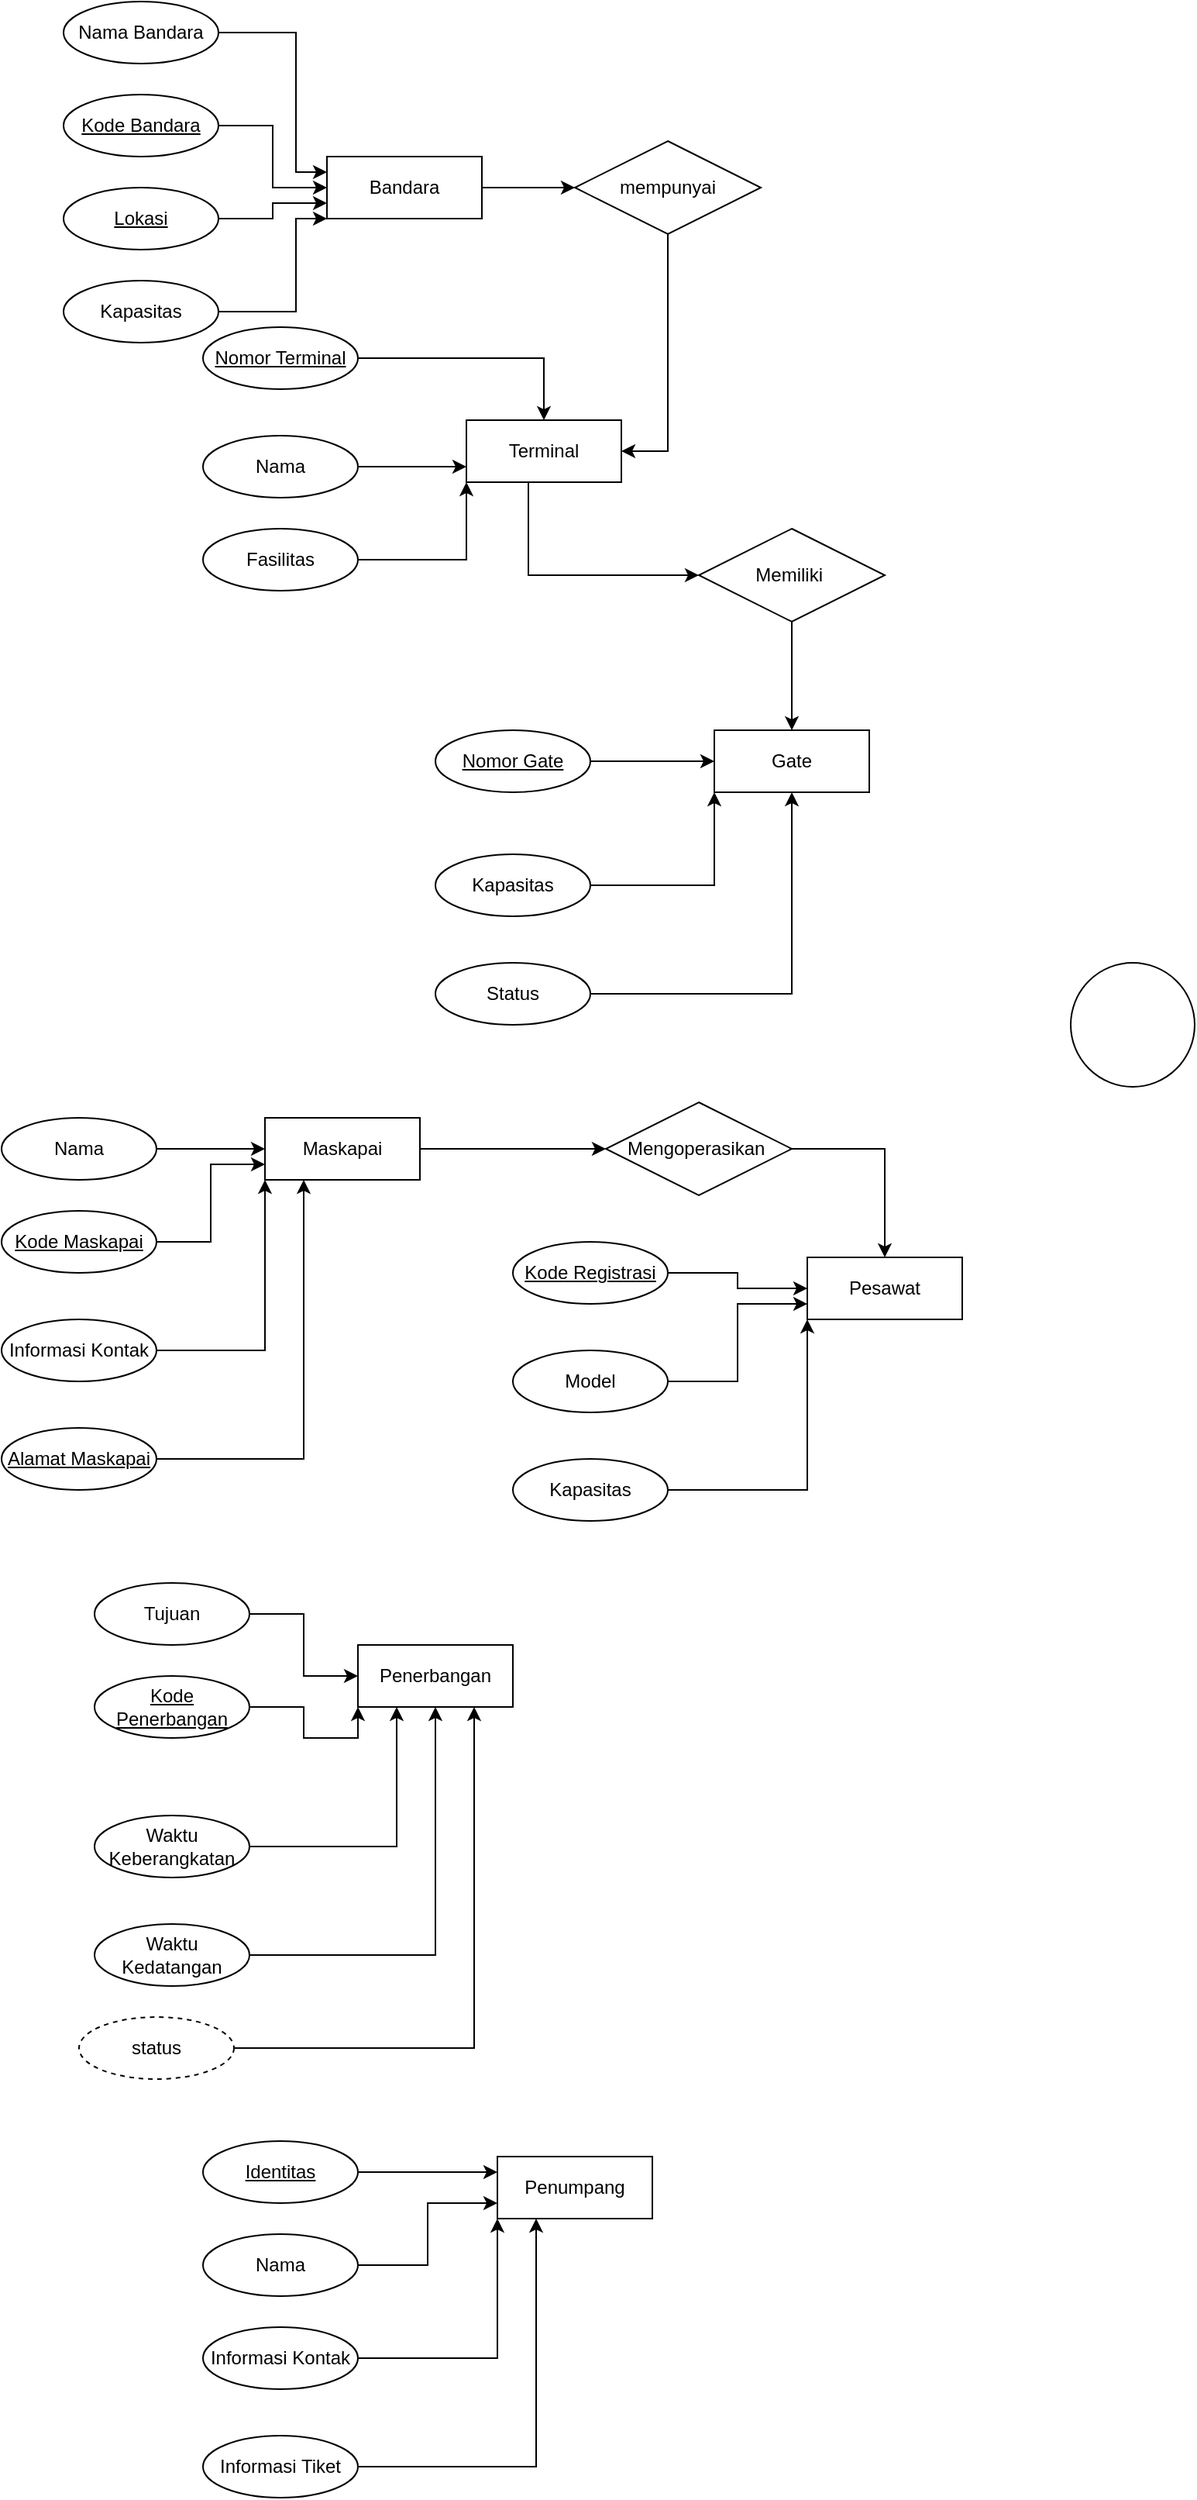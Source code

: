 <mxfile>
    <diagram name="Page-1" id="B5AQAjge1w7QCGfjIwys">
        <mxGraphModel dx="1682" dy="475" grid="1" gridSize="10" guides="1" tooltips="1" connect="1" arrows="1" fold="1" page="1" pageScale="1" pageWidth="850" pageHeight="1100" math="0" shadow="0">
            <root>
                <mxCell id="0"/>
                <mxCell id="1" parent="0"/>
                <mxCell id="uJ_pFnw2jap9G_m96pyp-73" value="" style="group" parent="1" vertex="1" connectable="0">
                    <mxGeometry x="20" y="20" width="270" height="220" as="geometry"/>
                </mxCell>
                <mxCell id="uJ_pFnw2jap9G_m96pyp-1" value="Bandara" style="whiteSpace=wrap;html=1;align=center;" parent="uJ_pFnw2jap9G_m96pyp-73" vertex="1">
                    <mxGeometry x="170" y="100" width="100" height="40" as="geometry"/>
                </mxCell>
                <mxCell id="uJ_pFnw2jap9G_m96pyp-9" style="edgeStyle=orthogonalEdgeStyle;rounded=0;orthogonalLoop=1;jettySize=auto;html=1;entryX=0;entryY=0.5;entryDx=0;entryDy=0;" parent="uJ_pFnw2jap9G_m96pyp-73" source="uJ_pFnw2jap9G_m96pyp-8" target="uJ_pFnw2jap9G_m96pyp-1" edge="1">
                    <mxGeometry relative="1" as="geometry"/>
                </mxCell>
                <mxCell id="uJ_pFnw2jap9G_m96pyp-8" value="Kode Bandara" style="ellipse;whiteSpace=wrap;html=1;align=center;fontStyle=4;" parent="uJ_pFnw2jap9G_m96pyp-73" vertex="1">
                    <mxGeometry y="60" width="100" height="40" as="geometry"/>
                </mxCell>
                <mxCell id="uJ_pFnw2jap9G_m96pyp-14" style="edgeStyle=orthogonalEdgeStyle;rounded=0;orthogonalLoop=1;jettySize=auto;html=1;entryX=0;entryY=0.75;entryDx=0;entryDy=0;" parent="uJ_pFnw2jap9G_m96pyp-73" source="uJ_pFnw2jap9G_m96pyp-13" target="uJ_pFnw2jap9G_m96pyp-1" edge="1">
                    <mxGeometry relative="1" as="geometry"/>
                </mxCell>
                <mxCell id="uJ_pFnw2jap9G_m96pyp-13" value="&lt;u&gt;Lokasi&lt;/u&gt;" style="ellipse;whiteSpace=wrap;html=1;align=center;" parent="uJ_pFnw2jap9G_m96pyp-73" vertex="1">
                    <mxGeometry y="120" width="100" height="40" as="geometry"/>
                </mxCell>
                <mxCell id="uJ_pFnw2jap9G_m96pyp-16" style="edgeStyle=orthogonalEdgeStyle;rounded=0;orthogonalLoop=1;jettySize=auto;html=1;entryX=0;entryY=0.25;entryDx=0;entryDy=0;" parent="uJ_pFnw2jap9G_m96pyp-73" source="uJ_pFnw2jap9G_m96pyp-15" target="uJ_pFnw2jap9G_m96pyp-1" edge="1">
                    <mxGeometry relative="1" as="geometry">
                        <Array as="points">
                            <mxPoint x="150" y="20"/>
                            <mxPoint x="150" y="110"/>
                        </Array>
                    </mxGeometry>
                </mxCell>
                <mxCell id="uJ_pFnw2jap9G_m96pyp-15" value="Nama Bandara" style="ellipse;whiteSpace=wrap;html=1;align=center;" parent="uJ_pFnw2jap9G_m96pyp-73" vertex="1">
                    <mxGeometry width="100" height="40" as="geometry"/>
                </mxCell>
                <mxCell id="uJ_pFnw2jap9G_m96pyp-19" style="edgeStyle=orthogonalEdgeStyle;rounded=0;orthogonalLoop=1;jettySize=auto;html=1;entryX=0;entryY=1;entryDx=0;entryDy=0;" parent="uJ_pFnw2jap9G_m96pyp-73" source="uJ_pFnw2jap9G_m96pyp-18" target="uJ_pFnw2jap9G_m96pyp-1" edge="1">
                    <mxGeometry relative="1" as="geometry">
                        <Array as="points">
                            <mxPoint x="150" y="200"/>
                            <mxPoint x="150" y="140"/>
                        </Array>
                    </mxGeometry>
                </mxCell>
                <mxCell id="uJ_pFnw2jap9G_m96pyp-18" value="Kapasitas" style="ellipse;whiteSpace=wrap;html=1;align=center;" parent="uJ_pFnw2jap9G_m96pyp-73" vertex="1">
                    <mxGeometry y="180" width="100" height="40" as="geometry"/>
                </mxCell>
                <mxCell id="uJ_pFnw2jap9G_m96pyp-74" value="" style="group" parent="1" vertex="1" connectable="0">
                    <mxGeometry x="110" y="230" width="270" height="170" as="geometry"/>
                </mxCell>
                <mxCell id="uJ_pFnw2jap9G_m96pyp-2" value="Terminal" style="whiteSpace=wrap;html=1;align=center;" parent="uJ_pFnw2jap9G_m96pyp-74" vertex="1">
                    <mxGeometry x="170" y="60" width="100" height="40" as="geometry"/>
                </mxCell>
                <mxCell id="uJ_pFnw2jap9G_m96pyp-21" style="edgeStyle=orthogonalEdgeStyle;rounded=0;orthogonalLoop=1;jettySize=auto;html=1;" parent="uJ_pFnw2jap9G_m96pyp-74" source="uJ_pFnw2jap9G_m96pyp-20" target="uJ_pFnw2jap9G_m96pyp-2" edge="1">
                    <mxGeometry relative="1" as="geometry"/>
                </mxCell>
                <mxCell id="uJ_pFnw2jap9G_m96pyp-20" value="Nomor Terminal" style="ellipse;whiteSpace=wrap;html=1;align=center;fontStyle=4" parent="uJ_pFnw2jap9G_m96pyp-74" vertex="1">
                    <mxGeometry width="100" height="40" as="geometry"/>
                </mxCell>
                <mxCell id="uJ_pFnw2jap9G_m96pyp-23" style="edgeStyle=orthogonalEdgeStyle;rounded=0;orthogonalLoop=1;jettySize=auto;html=1;entryX=0;entryY=0.75;entryDx=0;entryDy=0;" parent="uJ_pFnw2jap9G_m96pyp-74" source="uJ_pFnw2jap9G_m96pyp-22" target="uJ_pFnw2jap9G_m96pyp-2" edge="1">
                    <mxGeometry relative="1" as="geometry"/>
                </mxCell>
                <mxCell id="uJ_pFnw2jap9G_m96pyp-22" value="Nama" style="ellipse;whiteSpace=wrap;html=1;align=center;" parent="uJ_pFnw2jap9G_m96pyp-74" vertex="1">
                    <mxGeometry y="70" width="100" height="40" as="geometry"/>
                </mxCell>
                <mxCell id="uJ_pFnw2jap9G_m96pyp-25" style="edgeStyle=orthogonalEdgeStyle;rounded=0;orthogonalLoop=1;jettySize=auto;html=1;entryX=0;entryY=1;entryDx=0;entryDy=0;" parent="uJ_pFnw2jap9G_m96pyp-74" source="uJ_pFnw2jap9G_m96pyp-24" target="uJ_pFnw2jap9G_m96pyp-2" edge="1">
                    <mxGeometry relative="1" as="geometry"/>
                </mxCell>
                <mxCell id="uJ_pFnw2jap9G_m96pyp-24" value="Fasilitas" style="ellipse;whiteSpace=wrap;html=1;align=center;" parent="uJ_pFnw2jap9G_m96pyp-74" vertex="1">
                    <mxGeometry y="130" width="100" height="40" as="geometry"/>
                </mxCell>
                <mxCell id="uJ_pFnw2jap9G_m96pyp-75" value="" style="group" parent="1" vertex="1" connectable="0">
                    <mxGeometry x="260" y="490" width="280" height="190" as="geometry"/>
                </mxCell>
                <mxCell id="uJ_pFnw2jap9G_m96pyp-3" value="Gate" style="whiteSpace=wrap;html=1;align=center;" parent="uJ_pFnw2jap9G_m96pyp-75" vertex="1">
                    <mxGeometry x="180" width="100" height="40" as="geometry"/>
                </mxCell>
                <mxCell id="uJ_pFnw2jap9G_m96pyp-27" style="edgeStyle=orthogonalEdgeStyle;rounded=0;orthogonalLoop=1;jettySize=auto;html=1;entryX=0;entryY=0.5;entryDx=0;entryDy=0;" parent="uJ_pFnw2jap9G_m96pyp-75" source="uJ_pFnw2jap9G_m96pyp-26" target="uJ_pFnw2jap9G_m96pyp-3" edge="1">
                    <mxGeometry relative="1" as="geometry"/>
                </mxCell>
                <mxCell id="uJ_pFnw2jap9G_m96pyp-26" value="Nomor Gate" style="ellipse;whiteSpace=wrap;html=1;align=center;fontStyle=4" parent="uJ_pFnw2jap9G_m96pyp-75" vertex="1">
                    <mxGeometry width="100" height="40" as="geometry"/>
                </mxCell>
                <mxCell id="uJ_pFnw2jap9G_m96pyp-31" style="edgeStyle=orthogonalEdgeStyle;rounded=0;orthogonalLoop=1;jettySize=auto;html=1;entryX=0;entryY=1;entryDx=0;entryDy=0;" parent="uJ_pFnw2jap9G_m96pyp-75" source="uJ_pFnw2jap9G_m96pyp-30" target="uJ_pFnw2jap9G_m96pyp-3" edge="1">
                    <mxGeometry relative="1" as="geometry"/>
                </mxCell>
                <mxCell id="uJ_pFnw2jap9G_m96pyp-30" value="Kapasitas" style="ellipse;whiteSpace=wrap;html=1;align=center;" parent="uJ_pFnw2jap9G_m96pyp-75" vertex="1">
                    <mxGeometry y="80" width="100" height="40" as="geometry"/>
                </mxCell>
                <mxCell id="uJ_pFnw2jap9G_m96pyp-33" style="edgeStyle=orthogonalEdgeStyle;rounded=0;orthogonalLoop=1;jettySize=auto;html=1;entryX=0.5;entryY=1;entryDx=0;entryDy=0;" parent="uJ_pFnw2jap9G_m96pyp-75" source="uJ_pFnw2jap9G_m96pyp-32" target="uJ_pFnw2jap9G_m96pyp-3" edge="1">
                    <mxGeometry relative="1" as="geometry"/>
                </mxCell>
                <mxCell id="uJ_pFnw2jap9G_m96pyp-32" value="Status" style="ellipse;whiteSpace=wrap;html=1;align=center;" parent="uJ_pFnw2jap9G_m96pyp-75" vertex="1">
                    <mxGeometry y="150" width="100" height="40" as="geometry"/>
                </mxCell>
                <mxCell id="uJ_pFnw2jap9G_m96pyp-76" value="" style="group" parent="1" vertex="1" connectable="0">
                    <mxGeometry x="-20" y="740" width="270" height="240" as="geometry"/>
                </mxCell>
                <mxCell id="uJ_pFnw2jap9G_m96pyp-4" value="Maskapai" style="whiteSpace=wrap;html=1;align=center;" parent="uJ_pFnw2jap9G_m96pyp-76" vertex="1">
                    <mxGeometry x="170" width="100" height="40" as="geometry"/>
                </mxCell>
                <mxCell id="uJ_pFnw2jap9G_m96pyp-35" style="edgeStyle=orthogonalEdgeStyle;rounded=0;orthogonalLoop=1;jettySize=auto;html=1;entryX=0;entryY=0.5;entryDx=0;entryDy=0;" parent="uJ_pFnw2jap9G_m96pyp-76" source="uJ_pFnw2jap9G_m96pyp-34" target="uJ_pFnw2jap9G_m96pyp-4" edge="1">
                    <mxGeometry relative="1" as="geometry"/>
                </mxCell>
                <mxCell id="uJ_pFnw2jap9G_m96pyp-34" value="Nama" style="ellipse;whiteSpace=wrap;html=1;align=center;" parent="uJ_pFnw2jap9G_m96pyp-76" vertex="1">
                    <mxGeometry width="100" height="40" as="geometry"/>
                </mxCell>
                <mxCell id="uJ_pFnw2jap9G_m96pyp-38" style="edgeStyle=orthogonalEdgeStyle;rounded=0;orthogonalLoop=1;jettySize=auto;html=1;entryX=0;entryY=0.75;entryDx=0;entryDy=0;" parent="uJ_pFnw2jap9G_m96pyp-76" source="uJ_pFnw2jap9G_m96pyp-37" target="uJ_pFnw2jap9G_m96pyp-4" edge="1">
                    <mxGeometry relative="1" as="geometry"/>
                </mxCell>
                <mxCell id="uJ_pFnw2jap9G_m96pyp-37" value="Kode Maskapai" style="ellipse;whiteSpace=wrap;html=1;align=center;fontStyle=4" parent="uJ_pFnw2jap9G_m96pyp-76" vertex="1">
                    <mxGeometry y="60" width="100" height="40" as="geometry"/>
                </mxCell>
                <mxCell id="uJ_pFnw2jap9G_m96pyp-41" style="edgeStyle=orthogonalEdgeStyle;rounded=0;orthogonalLoop=1;jettySize=auto;html=1;entryX=0;entryY=1;entryDx=0;entryDy=0;" parent="uJ_pFnw2jap9G_m96pyp-76" source="uJ_pFnw2jap9G_m96pyp-39" target="uJ_pFnw2jap9G_m96pyp-4" edge="1">
                    <mxGeometry relative="1" as="geometry"/>
                </mxCell>
                <mxCell id="uJ_pFnw2jap9G_m96pyp-39" value="Informasi Kontak" style="ellipse;whiteSpace=wrap;html=1;align=center;" parent="uJ_pFnw2jap9G_m96pyp-76" vertex="1">
                    <mxGeometry y="130" width="100" height="40" as="geometry"/>
                </mxCell>
                <mxCell id="uJ_pFnw2jap9G_m96pyp-42" style="edgeStyle=orthogonalEdgeStyle;rounded=0;orthogonalLoop=1;jettySize=auto;html=1;entryX=0.25;entryY=1;entryDx=0;entryDy=0;" parent="uJ_pFnw2jap9G_m96pyp-76" source="uJ_pFnw2jap9G_m96pyp-40" target="uJ_pFnw2jap9G_m96pyp-4" edge="1">
                    <mxGeometry relative="1" as="geometry"/>
                </mxCell>
                <mxCell id="uJ_pFnw2jap9G_m96pyp-40" value="Alamat Maskapai" style="ellipse;whiteSpace=wrap;html=1;align=center;fontStyle=4" parent="uJ_pFnw2jap9G_m96pyp-76" vertex="1">
                    <mxGeometry y="200" width="100" height="40" as="geometry"/>
                </mxCell>
                <mxCell id="uJ_pFnw2jap9G_m96pyp-77" value="" style="group" parent="1" vertex="1" connectable="0">
                    <mxGeometry x="30" y="1040" width="280" height="320" as="geometry"/>
                </mxCell>
                <mxCell id="uJ_pFnw2jap9G_m96pyp-5" value="Penerbangan" style="whiteSpace=wrap;html=1;align=center;" parent="uJ_pFnw2jap9G_m96pyp-77" vertex="1">
                    <mxGeometry x="180" y="40" width="100" height="40" as="geometry"/>
                </mxCell>
                <mxCell id="uJ_pFnw2jap9G_m96pyp-45" style="edgeStyle=orthogonalEdgeStyle;rounded=0;orthogonalLoop=1;jettySize=auto;html=1;entryX=0;entryY=0.5;entryDx=0;entryDy=0;" parent="uJ_pFnw2jap9G_m96pyp-77" source="uJ_pFnw2jap9G_m96pyp-44" target="uJ_pFnw2jap9G_m96pyp-5" edge="1">
                    <mxGeometry relative="1" as="geometry"/>
                </mxCell>
                <mxCell id="uJ_pFnw2jap9G_m96pyp-44" value="Tujuan" style="ellipse;whiteSpace=wrap;html=1;align=center;" parent="uJ_pFnw2jap9G_m96pyp-77" vertex="1">
                    <mxGeometry x="10" width="100" height="40" as="geometry"/>
                </mxCell>
                <mxCell id="uJ_pFnw2jap9G_m96pyp-47" style="edgeStyle=orthogonalEdgeStyle;rounded=0;orthogonalLoop=1;jettySize=auto;html=1;entryX=0;entryY=1;entryDx=0;entryDy=0;" parent="uJ_pFnw2jap9G_m96pyp-77" source="uJ_pFnw2jap9G_m96pyp-46" target="uJ_pFnw2jap9G_m96pyp-5" edge="1">
                    <mxGeometry relative="1" as="geometry"/>
                </mxCell>
                <mxCell id="uJ_pFnw2jap9G_m96pyp-46" value="Kode Penerbangan" style="ellipse;whiteSpace=wrap;html=1;align=center;fontStyle=4" parent="uJ_pFnw2jap9G_m96pyp-77" vertex="1">
                    <mxGeometry x="10" y="60" width="100" height="40" as="geometry"/>
                </mxCell>
                <mxCell id="uJ_pFnw2jap9G_m96pyp-51" style="edgeStyle=orthogonalEdgeStyle;rounded=0;orthogonalLoop=1;jettySize=auto;html=1;entryX=0.25;entryY=1;entryDx=0;entryDy=0;" parent="uJ_pFnw2jap9G_m96pyp-77" source="uJ_pFnw2jap9G_m96pyp-50" target="uJ_pFnw2jap9G_m96pyp-5" edge="1">
                    <mxGeometry relative="1" as="geometry"/>
                </mxCell>
                <mxCell id="uJ_pFnw2jap9G_m96pyp-50" value="Waktu Keberangkatan" style="ellipse;whiteSpace=wrap;html=1;align=center;" parent="uJ_pFnw2jap9G_m96pyp-77" vertex="1">
                    <mxGeometry x="10" y="150" width="100" height="40" as="geometry"/>
                </mxCell>
                <mxCell id="uJ_pFnw2jap9G_m96pyp-55" style="edgeStyle=orthogonalEdgeStyle;rounded=0;orthogonalLoop=1;jettySize=auto;html=1;entryX=0.5;entryY=1;entryDx=0;entryDy=0;" parent="uJ_pFnw2jap9G_m96pyp-77" source="uJ_pFnw2jap9G_m96pyp-52" target="uJ_pFnw2jap9G_m96pyp-5" edge="1">
                    <mxGeometry relative="1" as="geometry"/>
                </mxCell>
                <mxCell id="uJ_pFnw2jap9G_m96pyp-52" value="Waktu Kedatangan" style="ellipse;whiteSpace=wrap;html=1;align=center;" parent="uJ_pFnw2jap9G_m96pyp-77" vertex="1">
                    <mxGeometry x="10" y="220" width="100" height="40" as="geometry"/>
                </mxCell>
                <mxCell id="uJ_pFnw2jap9G_m96pyp-56" style="edgeStyle=orthogonalEdgeStyle;rounded=0;orthogonalLoop=1;jettySize=auto;html=1;entryX=0.75;entryY=1;entryDx=0;entryDy=0;" parent="uJ_pFnw2jap9G_m96pyp-77" source="uJ_pFnw2jap9G_m96pyp-54" target="uJ_pFnw2jap9G_m96pyp-5" edge="1">
                    <mxGeometry relative="1" as="geometry"/>
                </mxCell>
                <mxCell id="uJ_pFnw2jap9G_m96pyp-54" value="status" style="ellipse;whiteSpace=wrap;html=1;align=center;dashed=1;" parent="uJ_pFnw2jap9G_m96pyp-77" vertex="1">
                    <mxGeometry y="280" width="100" height="40" as="geometry"/>
                </mxCell>
                <mxCell id="uJ_pFnw2jap9G_m96pyp-78" value="" style="group" parent="1" vertex="1" connectable="0">
                    <mxGeometry x="310" y="820" width="290" height="180" as="geometry"/>
                </mxCell>
                <mxCell id="uJ_pFnw2jap9G_m96pyp-6" value="Pesawat" style="whiteSpace=wrap;html=1;align=center;" parent="uJ_pFnw2jap9G_m96pyp-78" vertex="1">
                    <mxGeometry x="190" y="10" width="100" height="40" as="geometry"/>
                </mxCell>
                <mxCell id="uJ_pFnw2jap9G_m96pyp-59" style="edgeStyle=orthogonalEdgeStyle;rounded=0;orthogonalLoop=1;jettySize=auto;html=1;entryX=0;entryY=0.5;entryDx=0;entryDy=0;" parent="uJ_pFnw2jap9G_m96pyp-78" source="uJ_pFnw2jap9G_m96pyp-58" target="uJ_pFnw2jap9G_m96pyp-6" edge="1">
                    <mxGeometry relative="1" as="geometry"/>
                </mxCell>
                <mxCell id="uJ_pFnw2jap9G_m96pyp-58" value="Kode Registrasi" style="ellipse;whiteSpace=wrap;html=1;align=center;fontStyle=4;" parent="uJ_pFnw2jap9G_m96pyp-78" vertex="1">
                    <mxGeometry width="100" height="40" as="geometry"/>
                </mxCell>
                <mxCell id="uJ_pFnw2jap9G_m96pyp-61" style="edgeStyle=orthogonalEdgeStyle;rounded=0;orthogonalLoop=1;jettySize=auto;html=1;entryX=0;entryY=0.75;entryDx=0;entryDy=0;" parent="uJ_pFnw2jap9G_m96pyp-78" source="uJ_pFnw2jap9G_m96pyp-60" target="uJ_pFnw2jap9G_m96pyp-6" edge="1">
                    <mxGeometry relative="1" as="geometry"/>
                </mxCell>
                <mxCell id="uJ_pFnw2jap9G_m96pyp-60" value="Model" style="ellipse;whiteSpace=wrap;html=1;align=center;" parent="uJ_pFnw2jap9G_m96pyp-78" vertex="1">
                    <mxGeometry y="70" width="100" height="40" as="geometry"/>
                </mxCell>
                <mxCell id="uJ_pFnw2jap9G_m96pyp-63" style="edgeStyle=orthogonalEdgeStyle;rounded=0;orthogonalLoop=1;jettySize=auto;html=1;entryX=0;entryY=1;entryDx=0;entryDy=0;" parent="uJ_pFnw2jap9G_m96pyp-78" source="uJ_pFnw2jap9G_m96pyp-62" target="uJ_pFnw2jap9G_m96pyp-6" edge="1">
                    <mxGeometry relative="1" as="geometry"/>
                </mxCell>
                <mxCell id="uJ_pFnw2jap9G_m96pyp-62" value="Kapasitas" style="ellipse;whiteSpace=wrap;html=1;align=center;" parent="uJ_pFnw2jap9G_m96pyp-78" vertex="1">
                    <mxGeometry y="140" width="100" height="40" as="geometry"/>
                </mxCell>
                <mxCell id="uJ_pFnw2jap9G_m96pyp-79" value="" style="group" parent="1" vertex="1" connectable="0">
                    <mxGeometry x="110" y="1400" width="290" height="230" as="geometry"/>
                </mxCell>
                <mxCell id="uJ_pFnw2jap9G_m96pyp-7" value="Penumpang" style="whiteSpace=wrap;html=1;align=center;" parent="uJ_pFnw2jap9G_m96pyp-79" vertex="1">
                    <mxGeometry x="190" y="10" width="100" height="40" as="geometry"/>
                </mxCell>
                <mxCell id="uJ_pFnw2jap9G_m96pyp-65" style="edgeStyle=orthogonalEdgeStyle;rounded=0;orthogonalLoop=1;jettySize=auto;html=1;entryX=0;entryY=0.25;entryDx=0;entryDy=0;" parent="uJ_pFnw2jap9G_m96pyp-79" source="uJ_pFnw2jap9G_m96pyp-64" target="uJ_pFnw2jap9G_m96pyp-7" edge="1">
                    <mxGeometry relative="1" as="geometry"/>
                </mxCell>
                <mxCell id="uJ_pFnw2jap9G_m96pyp-64" value="Identitas" style="ellipse;whiteSpace=wrap;html=1;align=center;fontStyle=4" parent="uJ_pFnw2jap9G_m96pyp-79" vertex="1">
                    <mxGeometry width="100" height="40" as="geometry"/>
                </mxCell>
                <mxCell id="uJ_pFnw2jap9G_m96pyp-67" style="edgeStyle=orthogonalEdgeStyle;rounded=0;orthogonalLoop=1;jettySize=auto;html=1;entryX=0;entryY=0.75;entryDx=0;entryDy=0;" parent="uJ_pFnw2jap9G_m96pyp-79" source="uJ_pFnw2jap9G_m96pyp-66" target="uJ_pFnw2jap9G_m96pyp-7" edge="1">
                    <mxGeometry relative="1" as="geometry"/>
                </mxCell>
                <mxCell id="uJ_pFnw2jap9G_m96pyp-66" value="Nama" style="ellipse;whiteSpace=wrap;html=1;align=center;fontStyle=0" parent="uJ_pFnw2jap9G_m96pyp-79" vertex="1">
                    <mxGeometry y="60" width="100" height="40" as="geometry"/>
                </mxCell>
                <mxCell id="uJ_pFnw2jap9G_m96pyp-70" style="edgeStyle=orthogonalEdgeStyle;rounded=0;orthogonalLoop=1;jettySize=auto;html=1;entryX=0;entryY=1;entryDx=0;entryDy=0;" parent="uJ_pFnw2jap9G_m96pyp-79" source="uJ_pFnw2jap9G_m96pyp-69" target="uJ_pFnw2jap9G_m96pyp-7" edge="1">
                    <mxGeometry relative="1" as="geometry"/>
                </mxCell>
                <mxCell id="uJ_pFnw2jap9G_m96pyp-69" value="Informasi Kontak" style="ellipse;whiteSpace=wrap;html=1;align=center;fontStyle=0" parent="uJ_pFnw2jap9G_m96pyp-79" vertex="1">
                    <mxGeometry y="120" width="100" height="40" as="geometry"/>
                </mxCell>
                <mxCell id="uJ_pFnw2jap9G_m96pyp-72" style="edgeStyle=orthogonalEdgeStyle;rounded=0;orthogonalLoop=1;jettySize=auto;html=1;entryX=0.25;entryY=1;entryDx=0;entryDy=0;" parent="uJ_pFnw2jap9G_m96pyp-79" source="uJ_pFnw2jap9G_m96pyp-71" target="uJ_pFnw2jap9G_m96pyp-7" edge="1">
                    <mxGeometry relative="1" as="geometry"/>
                </mxCell>
                <mxCell id="uJ_pFnw2jap9G_m96pyp-71" value="Informasi Tiket" style="ellipse;whiteSpace=wrap;html=1;align=center;fontStyle=0" parent="uJ_pFnw2jap9G_m96pyp-79" vertex="1">
                    <mxGeometry y="190" width="100" height="40" as="geometry"/>
                </mxCell>
                <mxCell id="uJ_pFnw2jap9G_m96pyp-82" style="edgeStyle=orthogonalEdgeStyle;rounded=0;orthogonalLoop=1;jettySize=auto;html=1;entryX=1;entryY=0.5;entryDx=0;entryDy=0;" parent="1" source="uJ_pFnw2jap9G_m96pyp-80" target="uJ_pFnw2jap9G_m96pyp-2" edge="1">
                    <mxGeometry relative="1" as="geometry"/>
                </mxCell>
                <mxCell id="uJ_pFnw2jap9G_m96pyp-80" value="mempunyai" style="shape=rhombus;perimeter=rhombusPerimeter;whiteSpace=wrap;html=1;align=center;" parent="1" vertex="1">
                    <mxGeometry x="350" y="110" width="120" height="60" as="geometry"/>
                </mxCell>
                <mxCell id="uJ_pFnw2jap9G_m96pyp-81" style="edgeStyle=orthogonalEdgeStyle;rounded=0;orthogonalLoop=1;jettySize=auto;html=1;" parent="1" source="uJ_pFnw2jap9G_m96pyp-1" target="uJ_pFnw2jap9G_m96pyp-80" edge="1">
                    <mxGeometry relative="1" as="geometry"/>
                </mxCell>
                <mxCell id="uJ_pFnw2jap9G_m96pyp-85" style="edgeStyle=orthogonalEdgeStyle;rounded=0;orthogonalLoop=1;jettySize=auto;html=1;entryX=0.5;entryY=0;entryDx=0;entryDy=0;" parent="1" source="uJ_pFnw2jap9G_m96pyp-83" target="uJ_pFnw2jap9G_m96pyp-3" edge="1">
                    <mxGeometry relative="1" as="geometry"/>
                </mxCell>
                <mxCell id="uJ_pFnw2jap9G_m96pyp-83" value="Memiliki&amp;nbsp;" style="shape=rhombus;perimeter=rhombusPerimeter;whiteSpace=wrap;html=1;align=center;" parent="1" vertex="1">
                    <mxGeometry x="430" y="360" width="120" height="60" as="geometry"/>
                </mxCell>
                <mxCell id="uJ_pFnw2jap9G_m96pyp-84" style="edgeStyle=orthogonalEdgeStyle;rounded=0;orthogonalLoop=1;jettySize=auto;html=1;entryX=0;entryY=0.5;entryDx=0;entryDy=0;" parent="1" source="uJ_pFnw2jap9G_m96pyp-2" target="uJ_pFnw2jap9G_m96pyp-83" edge="1">
                    <mxGeometry relative="1" as="geometry">
                        <Array as="points">
                            <mxPoint x="320" y="390"/>
                        </Array>
                    </mxGeometry>
                </mxCell>
                <mxCell id="uJ_pFnw2jap9G_m96pyp-91" style="edgeStyle=orthogonalEdgeStyle;rounded=0;orthogonalLoop=1;jettySize=auto;html=1;entryX=0.5;entryY=0;entryDx=0;entryDy=0;" parent="1" source="uJ_pFnw2jap9G_m96pyp-89" target="uJ_pFnw2jap9G_m96pyp-6" edge="1">
                    <mxGeometry relative="1" as="geometry"/>
                </mxCell>
                <mxCell id="uJ_pFnw2jap9G_m96pyp-89" value="Mengoperasikan&amp;nbsp;" style="shape=rhombus;perimeter=rhombusPerimeter;whiteSpace=wrap;html=1;align=center;" parent="1" vertex="1">
                    <mxGeometry x="370" y="730" width="120" height="60" as="geometry"/>
                </mxCell>
                <mxCell id="uJ_pFnw2jap9G_m96pyp-90" style="edgeStyle=orthogonalEdgeStyle;rounded=0;orthogonalLoop=1;jettySize=auto;html=1;entryX=0;entryY=0.5;entryDx=0;entryDy=0;" parent="1" source="uJ_pFnw2jap9G_m96pyp-4" target="uJ_pFnw2jap9G_m96pyp-89" edge="1">
                    <mxGeometry relative="1" as="geometry"/>
                </mxCell>
                <mxCell id="2" value="" style="ellipse;whiteSpace=wrap;html=1;aspect=fixed;" vertex="1" parent="1">
                    <mxGeometry x="670" y="640" width="80" height="80" as="geometry"/>
                </mxCell>
            </root>
        </mxGraphModel>
    </diagram>
</mxfile>